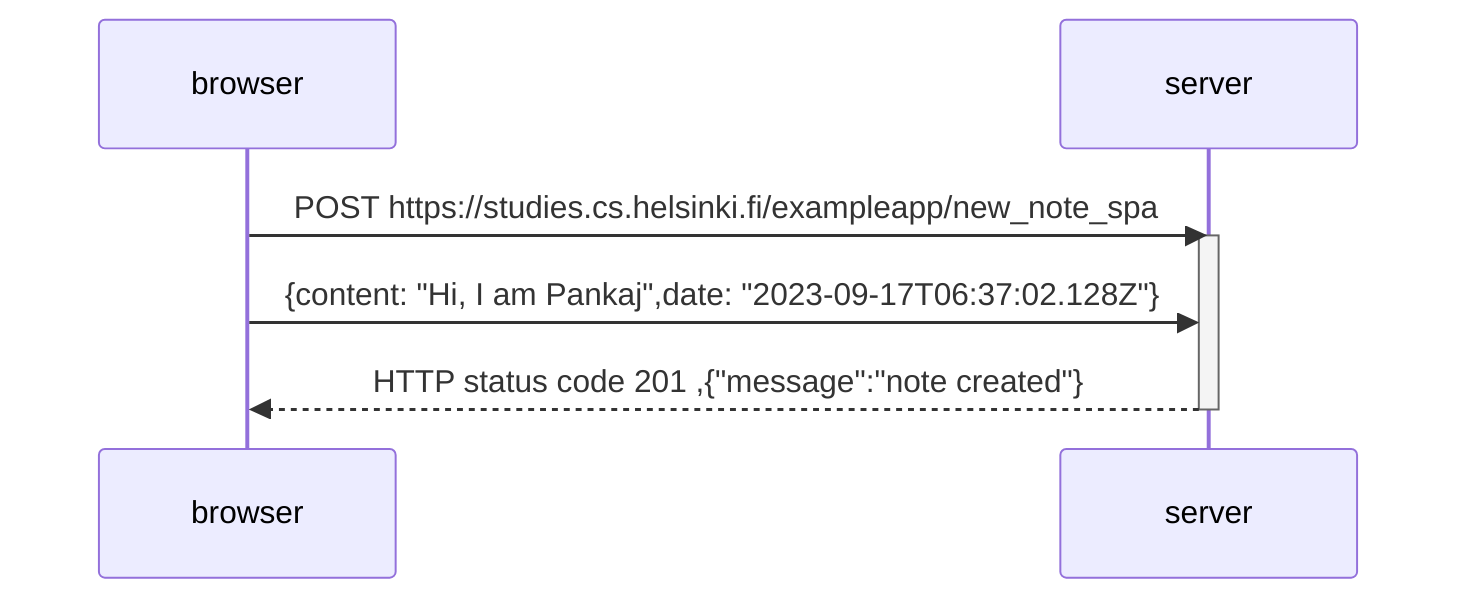 sequenceDiagram
    participant browser
    participant server
    

    browser->>server: POST https://studies.cs.helsinki.fi/exampleapp/new_note_spa
    activate server
    browser->>server: {content: "Hi, I am Pankaj",date: "2023-09-17T06:37:02.128Z"}
    server-->>browser: HTTP status code 201 ,{"message":"note created"}
    deactivate server